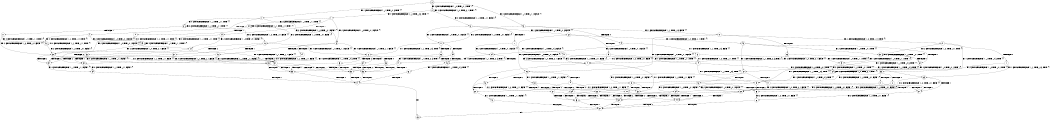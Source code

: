 digraph BCG {
size = "7, 10.5";
center = TRUE;
node [shape = circle];
0 [peripheries = 2];
0 -> 1 [label = "EX !1 !ATOMIC_EXCH_BRANCH (1, +1, TRUE, +0, 3, TRUE) !{}"];
0 -> 2 [label = "EX !2 !ATOMIC_EXCH_BRANCH (1, +0, TRUE, +0, 1, TRUE) !{}"];
0 -> 3 [label = "EX !0 !ATOMIC_EXCH_BRANCH (1, +1, TRUE, +1, 1, FALSE) !{}"];
1 -> 4 [label = "TERMINATE !1"];
1 -> 5 [label = "EX !2 !ATOMIC_EXCH_BRANCH (1, +0, TRUE, +0, 1, FALSE) !{}"];
1 -> 6 [label = "EX !0 !ATOMIC_EXCH_BRANCH (1, +1, TRUE, +1, 1, TRUE) !{}"];
2 -> 7 [label = "EX !1 !ATOMIC_EXCH_BRANCH (1, +1, TRUE, +0, 3, TRUE) !{}"];
2 -> 8 [label = "EX !0 !ATOMIC_EXCH_BRANCH (1, +1, TRUE, +1, 1, FALSE) !{}"];
2 -> 2 [label = "EX !2 !ATOMIC_EXCH_BRANCH (1, +0, TRUE, +0, 1, TRUE) !{}"];
3 -> 9 [label = "TERMINATE !0"];
3 -> 10 [label = "EX !1 !ATOMIC_EXCH_BRANCH (1, +1, TRUE, +0, 3, FALSE) !{}"];
3 -> 11 [label = "EX !2 !ATOMIC_EXCH_BRANCH (1, +0, TRUE, +0, 1, FALSE) !{}"];
4 -> 12 [label = "EX !2 !ATOMIC_EXCH_BRANCH (1, +0, TRUE, +0, 1, FALSE) !{}"];
4 -> 13 [label = "EX !0 !ATOMIC_EXCH_BRANCH (1, +1, TRUE, +1, 1, TRUE) !{}"];
5 -> 14 [label = "TERMINATE !1"];
5 -> 15 [label = "TERMINATE !2"];
5 -> 16 [label = "EX !0 !ATOMIC_EXCH_BRANCH (1, +1, TRUE, +1, 1, FALSE) !{}"];
6 -> 17 [label = "TERMINATE !1"];
6 -> 18 [label = "EX !2 !ATOMIC_EXCH_BRANCH (1, +0, TRUE, +0, 1, FALSE) !{}"];
6 -> 6 [label = "EX !0 !ATOMIC_EXCH_BRANCH (1, +1, TRUE, +1, 1, TRUE) !{}"];
7 -> 19 [label = "TERMINATE !1"];
7 -> 20 [label = "EX !0 !ATOMIC_EXCH_BRANCH (1, +1, TRUE, +1, 1, TRUE) !{}"];
7 -> 5 [label = "EX !2 !ATOMIC_EXCH_BRANCH (1, +0, TRUE, +0, 1, FALSE) !{}"];
8 -> 21 [label = "TERMINATE !0"];
8 -> 22 [label = "EX !1 !ATOMIC_EXCH_BRANCH (1, +1, TRUE, +0, 3, FALSE) !{}"];
8 -> 11 [label = "EX !2 !ATOMIC_EXCH_BRANCH (1, +0, TRUE, +0, 1, FALSE) !{}"];
9 -> 23 [label = "EX !1 !ATOMIC_EXCH_BRANCH (1, +1, TRUE, +0, 3, FALSE) !{}"];
9 -> 24 [label = "EX !2 !ATOMIC_EXCH_BRANCH (1, +0, TRUE, +0, 1, FALSE) !{}"];
10 -> 25 [label = "TERMINATE !0"];
10 -> 26 [label = "EX !2 !ATOMIC_EXCH_BRANCH (1, +0, TRUE, +0, 1, FALSE) !{}"];
10 -> 27 [label = "EX !1 !ATOMIC_EXCH_BRANCH (1, +0, TRUE, +1, 1, TRUE) !{}"];
11 -> 28 [label = "TERMINATE !2"];
11 -> 29 [label = "TERMINATE !0"];
11 -> 16 [label = "EX !1 !ATOMIC_EXCH_BRANCH (1, +1, TRUE, +0, 3, TRUE) !{}"];
12 -> 30 [label = "TERMINATE !2"];
12 -> 31 [label = "EX !0 !ATOMIC_EXCH_BRANCH (1, +1, TRUE, +1, 1, FALSE) !{}"];
13 -> 32 [label = "EX !2 !ATOMIC_EXCH_BRANCH (1, +0, TRUE, +0, 1, FALSE) !{}"];
13 -> 13 [label = "EX !0 !ATOMIC_EXCH_BRANCH (1, +1, TRUE, +1, 1, TRUE) !{}"];
14 -> 30 [label = "TERMINATE !2"];
14 -> 31 [label = "EX !0 !ATOMIC_EXCH_BRANCH (1, +1, TRUE, +1, 1, FALSE) !{}"];
15 -> 30 [label = "TERMINATE !1"];
15 -> 33 [label = "EX !0 !ATOMIC_EXCH_BRANCH (1, +1, TRUE, +1, 1, FALSE) !{}"];
16 -> 34 [label = "TERMINATE !1"];
16 -> 35 [label = "TERMINATE !2"];
16 -> 36 [label = "TERMINATE !0"];
17 -> 13 [label = "EX !0 !ATOMIC_EXCH_BRANCH (1, +1, TRUE, +1, 1, TRUE) !{}"];
17 -> 32 [label = "EX !2 !ATOMIC_EXCH_BRANCH (1, +0, TRUE, +0, 1, FALSE) !{}"];
18 -> 37 [label = "TERMINATE !1"];
18 -> 38 [label = "TERMINATE !2"];
18 -> 16 [label = "EX !0 !ATOMIC_EXCH_BRANCH (1, +1, TRUE, +1, 1, FALSE) !{}"];
19 -> 12 [label = "EX !2 !ATOMIC_EXCH_BRANCH (1, +0, TRUE, +0, 1, FALSE) !{}"];
19 -> 39 [label = "EX !0 !ATOMIC_EXCH_BRANCH (1, +1, TRUE, +1, 1, TRUE) !{}"];
20 -> 40 [label = "TERMINATE !1"];
20 -> 18 [label = "EX !2 !ATOMIC_EXCH_BRANCH (1, +0, TRUE, +0, 1, FALSE) !{}"];
20 -> 20 [label = "EX !0 !ATOMIC_EXCH_BRANCH (1, +1, TRUE, +1, 1, TRUE) !{}"];
21 -> 24 [label = "EX !2 !ATOMIC_EXCH_BRANCH (1, +0, TRUE, +0, 1, FALSE) !{}"];
21 -> 41 [label = "EX !1 !ATOMIC_EXCH_BRANCH (1, +1, TRUE, +0, 3, FALSE) !{}"];
22 -> 42 [label = "TERMINATE !0"];
22 -> 26 [label = "EX !2 !ATOMIC_EXCH_BRANCH (1, +0, TRUE, +0, 1, FALSE) !{}"];
22 -> 43 [label = "EX !1 !ATOMIC_EXCH_BRANCH (1, +0, TRUE, +1, 1, TRUE) !{}"];
23 -> 44 [label = "EX !2 !ATOMIC_EXCH_BRANCH (1, +0, TRUE, +0, 1, FALSE) !{}"];
23 -> 45 [label = "EX !1 !ATOMIC_EXCH_BRANCH (1, +0, TRUE, +1, 1, TRUE) !{}"];
24 -> 46 [label = "TERMINATE !2"];
24 -> 47 [label = "EX !1 !ATOMIC_EXCH_BRANCH (1, +1, TRUE, +0, 3, TRUE) !{}"];
25 -> 45 [label = "EX !1 !ATOMIC_EXCH_BRANCH (1, +0, TRUE, +1, 1, TRUE) !{}"];
25 -> 44 [label = "EX !2 !ATOMIC_EXCH_BRANCH (1, +0, TRUE, +0, 1, FALSE) !{}"];
26 -> 48 [label = "TERMINATE !2"];
26 -> 49 [label = "TERMINATE !0"];
26 -> 50 [label = "EX !1 !ATOMIC_EXCH_BRANCH (1, +0, TRUE, +1, 1, FALSE) !{}"];
27 -> 51 [label = "TERMINATE !0"];
27 -> 52 [label = "EX !2 !ATOMIC_EXCH_BRANCH (1, +0, TRUE, +0, 1, TRUE) !{}"];
27 -> 53 [label = "EX !1 !ATOMIC_EXCH_BRANCH (1, +1, TRUE, +0, 3, TRUE) !{}"];
28 -> 46 [label = "TERMINATE !0"];
28 -> 33 [label = "EX !1 !ATOMIC_EXCH_BRANCH (1, +1, TRUE, +0, 3, TRUE) !{}"];
29 -> 46 [label = "TERMINATE !2"];
29 -> 47 [label = "EX !1 !ATOMIC_EXCH_BRANCH (1, +1, TRUE, +0, 3, TRUE) !{}"];
30 -> 54 [label = "EX !0 !ATOMIC_EXCH_BRANCH (1, +1, TRUE, +1, 1, FALSE) !{}"];
31 -> 55 [label = "TERMINATE !2"];
31 -> 56 [label = "TERMINATE !0"];
32 -> 57 [label = "TERMINATE !2"];
32 -> 31 [label = "EX !0 !ATOMIC_EXCH_BRANCH (1, +1, TRUE, +1, 1, FALSE) !{}"];
33 -> 55 [label = "TERMINATE !1"];
33 -> 58 [label = "TERMINATE !0"];
34 -> 55 [label = "TERMINATE !2"];
34 -> 56 [label = "TERMINATE !0"];
35 -> 55 [label = "TERMINATE !1"];
35 -> 58 [label = "TERMINATE !0"];
36 -> 56 [label = "TERMINATE !1"];
36 -> 58 [label = "TERMINATE !2"];
37 -> 31 [label = "EX !0 !ATOMIC_EXCH_BRANCH (1, +1, TRUE, +1, 1, FALSE) !{}"];
37 -> 57 [label = "TERMINATE !2"];
38 -> 33 [label = "EX !0 !ATOMIC_EXCH_BRANCH (1, +1, TRUE, +1, 1, FALSE) !{}"];
38 -> 57 [label = "TERMINATE !1"];
39 -> 32 [label = "EX !2 !ATOMIC_EXCH_BRANCH (1, +0, TRUE, +0, 1, FALSE) !{}"];
39 -> 39 [label = "EX !0 !ATOMIC_EXCH_BRANCH (1, +1, TRUE, +1, 1, TRUE) !{}"];
40 -> 32 [label = "EX !2 !ATOMIC_EXCH_BRANCH (1, +0, TRUE, +0, 1, FALSE) !{}"];
40 -> 39 [label = "EX !0 !ATOMIC_EXCH_BRANCH (1, +1, TRUE, +1, 1, TRUE) !{}"];
41 -> 44 [label = "EX !2 !ATOMIC_EXCH_BRANCH (1, +0, TRUE, +0, 1, FALSE) !{}"];
41 -> 59 [label = "EX !1 !ATOMIC_EXCH_BRANCH (1, +0, TRUE, +1, 1, TRUE) !{}"];
42 -> 44 [label = "EX !2 !ATOMIC_EXCH_BRANCH (1, +0, TRUE, +0, 1, FALSE) !{}"];
42 -> 59 [label = "EX !1 !ATOMIC_EXCH_BRANCH (1, +0, TRUE, +1, 1, TRUE) !{}"];
43 -> 60 [label = "TERMINATE !0"];
43 -> 52 [label = "EX !2 !ATOMIC_EXCH_BRANCH (1, +0, TRUE, +0, 1, TRUE) !{}"];
43 -> 61 [label = "EX !1 !ATOMIC_EXCH_BRANCH (1, +1, TRUE, +0, 3, TRUE) !{}"];
44 -> 62 [label = "TERMINATE !2"];
44 -> 63 [label = "EX !1 !ATOMIC_EXCH_BRANCH (1, +0, TRUE, +1, 1, FALSE) !{}"];
45 -> 64 [label = "EX !2 !ATOMIC_EXCH_BRANCH (1, +0, TRUE, +0, 1, TRUE) !{}"];
45 -> 65 [label = "EX !1 !ATOMIC_EXCH_BRANCH (1, +1, TRUE, +0, 3, TRUE) !{}"];
46 -> 66 [label = "EX !1 !ATOMIC_EXCH_BRANCH (1, +1, TRUE, +0, 3, TRUE) !{}"];
47 -> 56 [label = "TERMINATE !1"];
47 -> 58 [label = "TERMINATE !2"];
48 -> 67 [label = "EX !1 !ATOMIC_EXCH_BRANCH (1, +0, TRUE, +1, 1, FALSE) !{}"];
48 -> 62 [label = "TERMINATE !0"];
49 -> 63 [label = "EX !1 !ATOMIC_EXCH_BRANCH (1, +0, TRUE, +1, 1, FALSE) !{}"];
49 -> 62 [label = "TERMINATE !2"];
50 -> 68 [label = "TERMINATE !1"];
50 -> 69 [label = "TERMINATE !2"];
50 -> 70 [label = "TERMINATE !0"];
51 -> 65 [label = "EX !1 !ATOMIC_EXCH_BRANCH (1, +1, TRUE, +0, 3, TRUE) !{}"];
51 -> 64 [label = "EX !2 !ATOMIC_EXCH_BRANCH (1, +0, TRUE, +0, 1, TRUE) !{}"];
52 -> 60 [label = "TERMINATE !0"];
52 -> 52 [label = "EX !2 !ATOMIC_EXCH_BRANCH (1, +0, TRUE, +0, 1, TRUE) !{}"];
52 -> 61 [label = "EX !1 !ATOMIC_EXCH_BRANCH (1, +1, TRUE, +0, 3, TRUE) !{}"];
53 -> 71 [label = "TERMINATE !1"];
53 -> 72 [label = "TERMINATE !0"];
53 -> 73 [label = "EX !2 !ATOMIC_EXCH_BRANCH (1, +0, TRUE, +0, 1, FALSE) !{}"];
54 -> 74 [label = "TERMINATE !0"];
55 -> 74 [label = "TERMINATE !0"];
56 -> 74 [label = "TERMINATE !2"];
57 -> 54 [label = "EX !0 !ATOMIC_EXCH_BRANCH (1, +1, TRUE, +1, 1, FALSE) !{}"];
58 -> 74 [label = "TERMINATE !1"];
59 -> 64 [label = "EX !2 !ATOMIC_EXCH_BRANCH (1, +0, TRUE, +0, 1, TRUE) !{}"];
59 -> 75 [label = "EX !1 !ATOMIC_EXCH_BRANCH (1, +1, TRUE, +0, 3, TRUE) !{}"];
60 -> 64 [label = "EX !2 !ATOMIC_EXCH_BRANCH (1, +0, TRUE, +0, 1, TRUE) !{}"];
60 -> 75 [label = "EX !1 !ATOMIC_EXCH_BRANCH (1, +1, TRUE, +0, 3, TRUE) !{}"];
61 -> 76 [label = "TERMINATE !1"];
61 -> 77 [label = "TERMINATE !0"];
61 -> 73 [label = "EX !2 !ATOMIC_EXCH_BRANCH (1, +0, TRUE, +0, 1, FALSE) !{}"];
62 -> 78 [label = "EX !1 !ATOMIC_EXCH_BRANCH (1, +0, TRUE, +1, 1, FALSE) !{}"];
63 -> 79 [label = "TERMINATE !1"];
63 -> 80 [label = "TERMINATE !2"];
64 -> 64 [label = "EX !2 !ATOMIC_EXCH_BRANCH (1, +0, TRUE, +0, 1, TRUE) !{}"];
64 -> 75 [label = "EX !1 !ATOMIC_EXCH_BRANCH (1, +1, TRUE, +0, 3, TRUE) !{}"];
65 -> 81 [label = "TERMINATE !1"];
65 -> 82 [label = "EX !2 !ATOMIC_EXCH_BRANCH (1, +0, TRUE, +0, 1, FALSE) !{}"];
66 -> 74 [label = "TERMINATE !1"];
67 -> 83 [label = "TERMINATE !1"];
67 -> 80 [label = "TERMINATE !0"];
68 -> 83 [label = "TERMINATE !2"];
68 -> 79 [label = "TERMINATE !0"];
69 -> 83 [label = "TERMINATE !1"];
69 -> 80 [label = "TERMINATE !0"];
70 -> 79 [label = "TERMINATE !1"];
70 -> 80 [label = "TERMINATE !2"];
71 -> 81 [label = "TERMINATE !0"];
71 -> 84 [label = "EX !2 !ATOMIC_EXCH_BRANCH (1, +0, TRUE, +0, 1, FALSE) !{}"];
72 -> 81 [label = "TERMINATE !1"];
72 -> 82 [label = "EX !2 !ATOMIC_EXCH_BRANCH (1, +0, TRUE, +0, 1, FALSE) !{}"];
73 -> 68 [label = "TERMINATE !1"];
73 -> 69 [label = "TERMINATE !2"];
73 -> 70 [label = "TERMINATE !0"];
74 -> 85 [label = "exit"];
75 -> 86 [label = "TERMINATE !1"];
75 -> 82 [label = "EX !2 !ATOMIC_EXCH_BRANCH (1, +0, TRUE, +0, 1, FALSE) !{}"];
76 -> 84 [label = "EX !2 !ATOMIC_EXCH_BRANCH (1, +0, TRUE, +0, 1, FALSE) !{}"];
76 -> 86 [label = "TERMINATE !0"];
77 -> 82 [label = "EX !2 !ATOMIC_EXCH_BRANCH (1, +0, TRUE, +0, 1, FALSE) !{}"];
77 -> 86 [label = "TERMINATE !1"];
78 -> 87 [label = "TERMINATE !1"];
79 -> 87 [label = "TERMINATE !2"];
80 -> 87 [label = "TERMINATE !1"];
81 -> 88 [label = "EX !2 !ATOMIC_EXCH_BRANCH (1, +0, TRUE, +0, 1, FALSE) !{}"];
82 -> 79 [label = "TERMINATE !1"];
82 -> 80 [label = "TERMINATE !2"];
83 -> 87 [label = "TERMINATE !0"];
84 -> 83 [label = "TERMINATE !2"];
84 -> 79 [label = "TERMINATE !0"];
86 -> 88 [label = "EX !2 !ATOMIC_EXCH_BRANCH (1, +0, TRUE, +0, 1, FALSE) !{}"];
87 -> 85 [label = "exit"];
88 -> 87 [label = "TERMINATE !2"];
}
